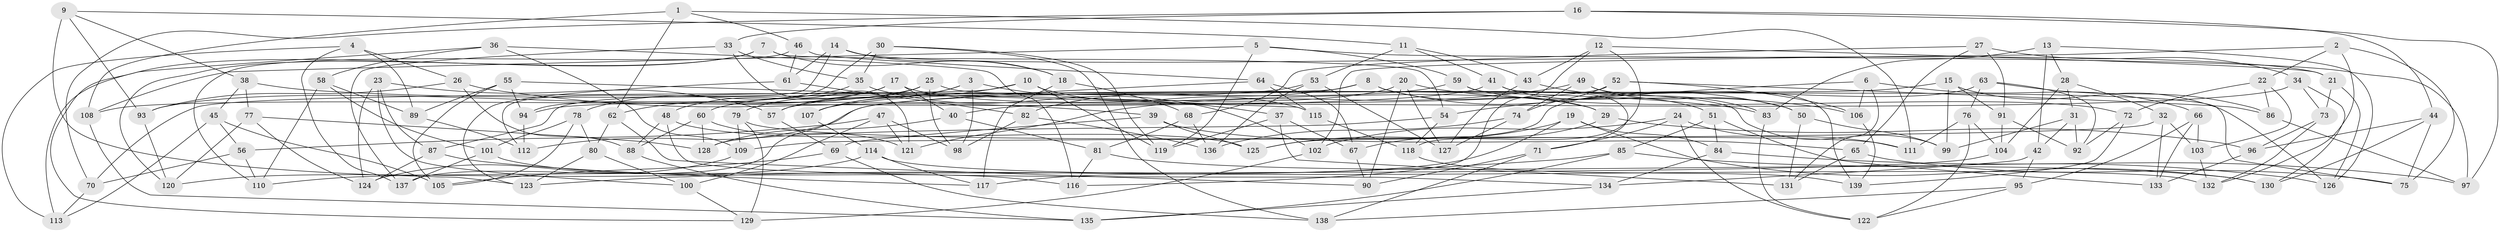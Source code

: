// coarse degree distribution, {6: 0.611764705882353, 4: 0.36470588235294116, 5: 0.023529411764705882}
// Generated by graph-tools (version 1.1) at 2025/42/03/06/25 10:42:23]
// undirected, 139 vertices, 278 edges
graph export_dot {
graph [start="1"]
  node [color=gray90,style=filled];
  1;
  2;
  3;
  4;
  5;
  6;
  7;
  8;
  9;
  10;
  11;
  12;
  13;
  14;
  15;
  16;
  17;
  18;
  19;
  20;
  21;
  22;
  23;
  24;
  25;
  26;
  27;
  28;
  29;
  30;
  31;
  32;
  33;
  34;
  35;
  36;
  37;
  38;
  39;
  40;
  41;
  42;
  43;
  44;
  45;
  46;
  47;
  48;
  49;
  50;
  51;
  52;
  53;
  54;
  55;
  56;
  57;
  58;
  59;
  60;
  61;
  62;
  63;
  64;
  65;
  66;
  67;
  68;
  69;
  70;
  71;
  72;
  73;
  74;
  75;
  76;
  77;
  78;
  79;
  80;
  81;
  82;
  83;
  84;
  85;
  86;
  87;
  88;
  89;
  90;
  91;
  92;
  93;
  94;
  95;
  96;
  97;
  98;
  99;
  100;
  101;
  102;
  103;
  104;
  105;
  106;
  107;
  108;
  109;
  110;
  111;
  112;
  113;
  114;
  115;
  116;
  117;
  118;
  119;
  120;
  121;
  122;
  123;
  124;
  125;
  126;
  127;
  128;
  129;
  130;
  131;
  132;
  133;
  134;
  135;
  136;
  137;
  138;
  139;
  1 -- 108;
  1 -- 62;
  1 -- 111;
  1 -- 46;
  2 -- 75;
  2 -- 102;
  2 -- 22;
  2 -- 132;
  3 -- 107;
  3 -- 57;
  3 -- 37;
  3 -- 98;
  4 -- 89;
  4 -- 137;
  4 -- 113;
  4 -- 26;
  5 -- 108;
  5 -- 59;
  5 -- 119;
  5 -- 97;
  6 -- 131;
  6 -- 66;
  6 -- 54;
  6 -- 106;
  7 -- 54;
  7 -- 120;
  7 -- 18;
  7 -- 113;
  8 -- 82;
  8 -- 29;
  8 -- 70;
  8 -- 50;
  9 -- 11;
  9 -- 38;
  9 -- 123;
  9 -- 93;
  10 -- 119;
  10 -- 87;
  10 -- 115;
  10 -- 107;
  11 -- 43;
  11 -- 41;
  11 -- 53;
  12 -- 116;
  12 -- 43;
  12 -- 118;
  12 -- 21;
  13 -- 28;
  13 -- 83;
  13 -- 126;
  13 -- 42;
  14 -- 21;
  14 -- 18;
  14 -- 61;
  14 -- 112;
  15 -- 126;
  15 -- 99;
  15 -- 91;
  15 -- 112;
  16 -- 97;
  16 -- 44;
  16 -- 70;
  16 -- 33;
  17 -- 48;
  17 -- 40;
  17 -- 62;
  17 -- 29;
  18 -- 117;
  18 -- 68;
  19 -- 125;
  19 -- 130;
  19 -- 117;
  19 -- 84;
  20 -- 57;
  20 -- 90;
  20 -- 106;
  20 -- 127;
  21 -- 126;
  21 -- 73;
  22 -- 103;
  22 -- 72;
  22 -- 86;
  23 -- 57;
  23 -- 124;
  23 -- 87;
  23 -- 100;
  24 -- 122;
  24 -- 102;
  24 -- 71;
  24 -- 111;
  25 -- 93;
  25 -- 98;
  25 -- 79;
  25 -- 99;
  26 -- 93;
  26 -- 88;
  26 -- 39;
  27 -- 68;
  27 -- 91;
  27 -- 65;
  27 -- 34;
  28 -- 31;
  28 -- 104;
  28 -- 32;
  29 -- 67;
  29 -- 96;
  30 -- 119;
  30 -- 138;
  30 -- 94;
  30 -- 35;
  31 -- 42;
  31 -- 99;
  31 -- 92;
  32 -- 133;
  32 -- 109;
  32 -- 103;
  33 -- 35;
  33 -- 121;
  33 -- 137;
  34 -- 40;
  34 -- 130;
  34 -- 73;
  35 -- 102;
  35 -- 78;
  36 -- 129;
  36 -- 109;
  36 -- 116;
  36 -- 58;
  37 -- 131;
  37 -- 67;
  37 -- 119;
  38 -- 83;
  38 -- 45;
  38 -- 77;
  39 -- 125;
  39 -- 69;
  39 -- 65;
  40 -- 128;
  40 -- 81;
  41 -- 51;
  41 -- 108;
  41 -- 75;
  42 -- 134;
  42 -- 95;
  43 -- 127;
  43 -- 83;
  44 -- 130;
  44 -- 96;
  44 -- 75;
  45 -- 56;
  45 -- 113;
  45 -- 105;
  46 -- 64;
  46 -- 61;
  46 -- 110;
  47 -- 98;
  47 -- 56;
  47 -- 100;
  47 -- 121;
  48 -- 125;
  48 -- 88;
  48 -- 134;
  49 -- 139;
  49 -- 74;
  49 -- 121;
  49 -- 50;
  50 -- 99;
  50 -- 131;
  51 -- 133;
  51 -- 84;
  51 -- 85;
  52 -- 106;
  52 -- 94;
  52 -- 86;
  52 -- 74;
  53 -- 127;
  53 -- 136;
  53 -- 60;
  54 -- 128;
  54 -- 118;
  55 -- 94;
  55 -- 115;
  55 -- 105;
  55 -- 89;
  56 -- 110;
  56 -- 70;
  57 -- 69;
  58 -- 110;
  58 -- 101;
  58 -- 89;
  59 -- 71;
  59 -- 107;
  59 -- 72;
  60 -- 128;
  60 -- 121;
  60 -- 88;
  61 -- 82;
  61 -- 123;
  62 -- 80;
  62 -- 90;
  63 -- 86;
  63 -- 76;
  63 -- 125;
  63 -- 92;
  64 -- 115;
  64 -- 137;
  64 -- 67;
  65 -- 75;
  65 -- 131;
  66 -- 95;
  66 -- 133;
  66 -- 103;
  67 -- 90;
  68 -- 136;
  68 -- 81;
  69 -- 138;
  69 -- 105;
  70 -- 113;
  71 -- 138;
  71 -- 90;
  72 -- 139;
  72 -- 92;
  73 -- 96;
  73 -- 132;
  74 -- 127;
  74 -- 136;
  76 -- 111;
  76 -- 122;
  76 -- 104;
  77 -- 128;
  77 -- 124;
  77 -- 120;
  78 -- 105;
  78 -- 80;
  78 -- 101;
  79 -- 111;
  79 -- 129;
  79 -- 109;
  80 -- 100;
  80 -- 123;
  81 -- 116;
  81 -- 130;
  82 -- 136;
  82 -- 98;
  83 -- 122;
  84 -- 97;
  84 -- 134;
  85 -- 126;
  85 -- 123;
  85 -- 135;
  86 -- 97;
  87 -- 124;
  87 -- 117;
  88 -- 135;
  89 -- 112;
  91 -- 92;
  91 -- 104;
  93 -- 120;
  94 -- 112;
  95 -- 138;
  95 -- 122;
  96 -- 133;
  100 -- 129;
  101 -- 116;
  101 -- 137;
  102 -- 129;
  103 -- 132;
  104 -- 110;
  106 -- 139;
  107 -- 114;
  108 -- 135;
  109 -- 124;
  114 -- 120;
  114 -- 117;
  114 -- 132;
  115 -- 118;
  118 -- 139;
  134 -- 135;
}
